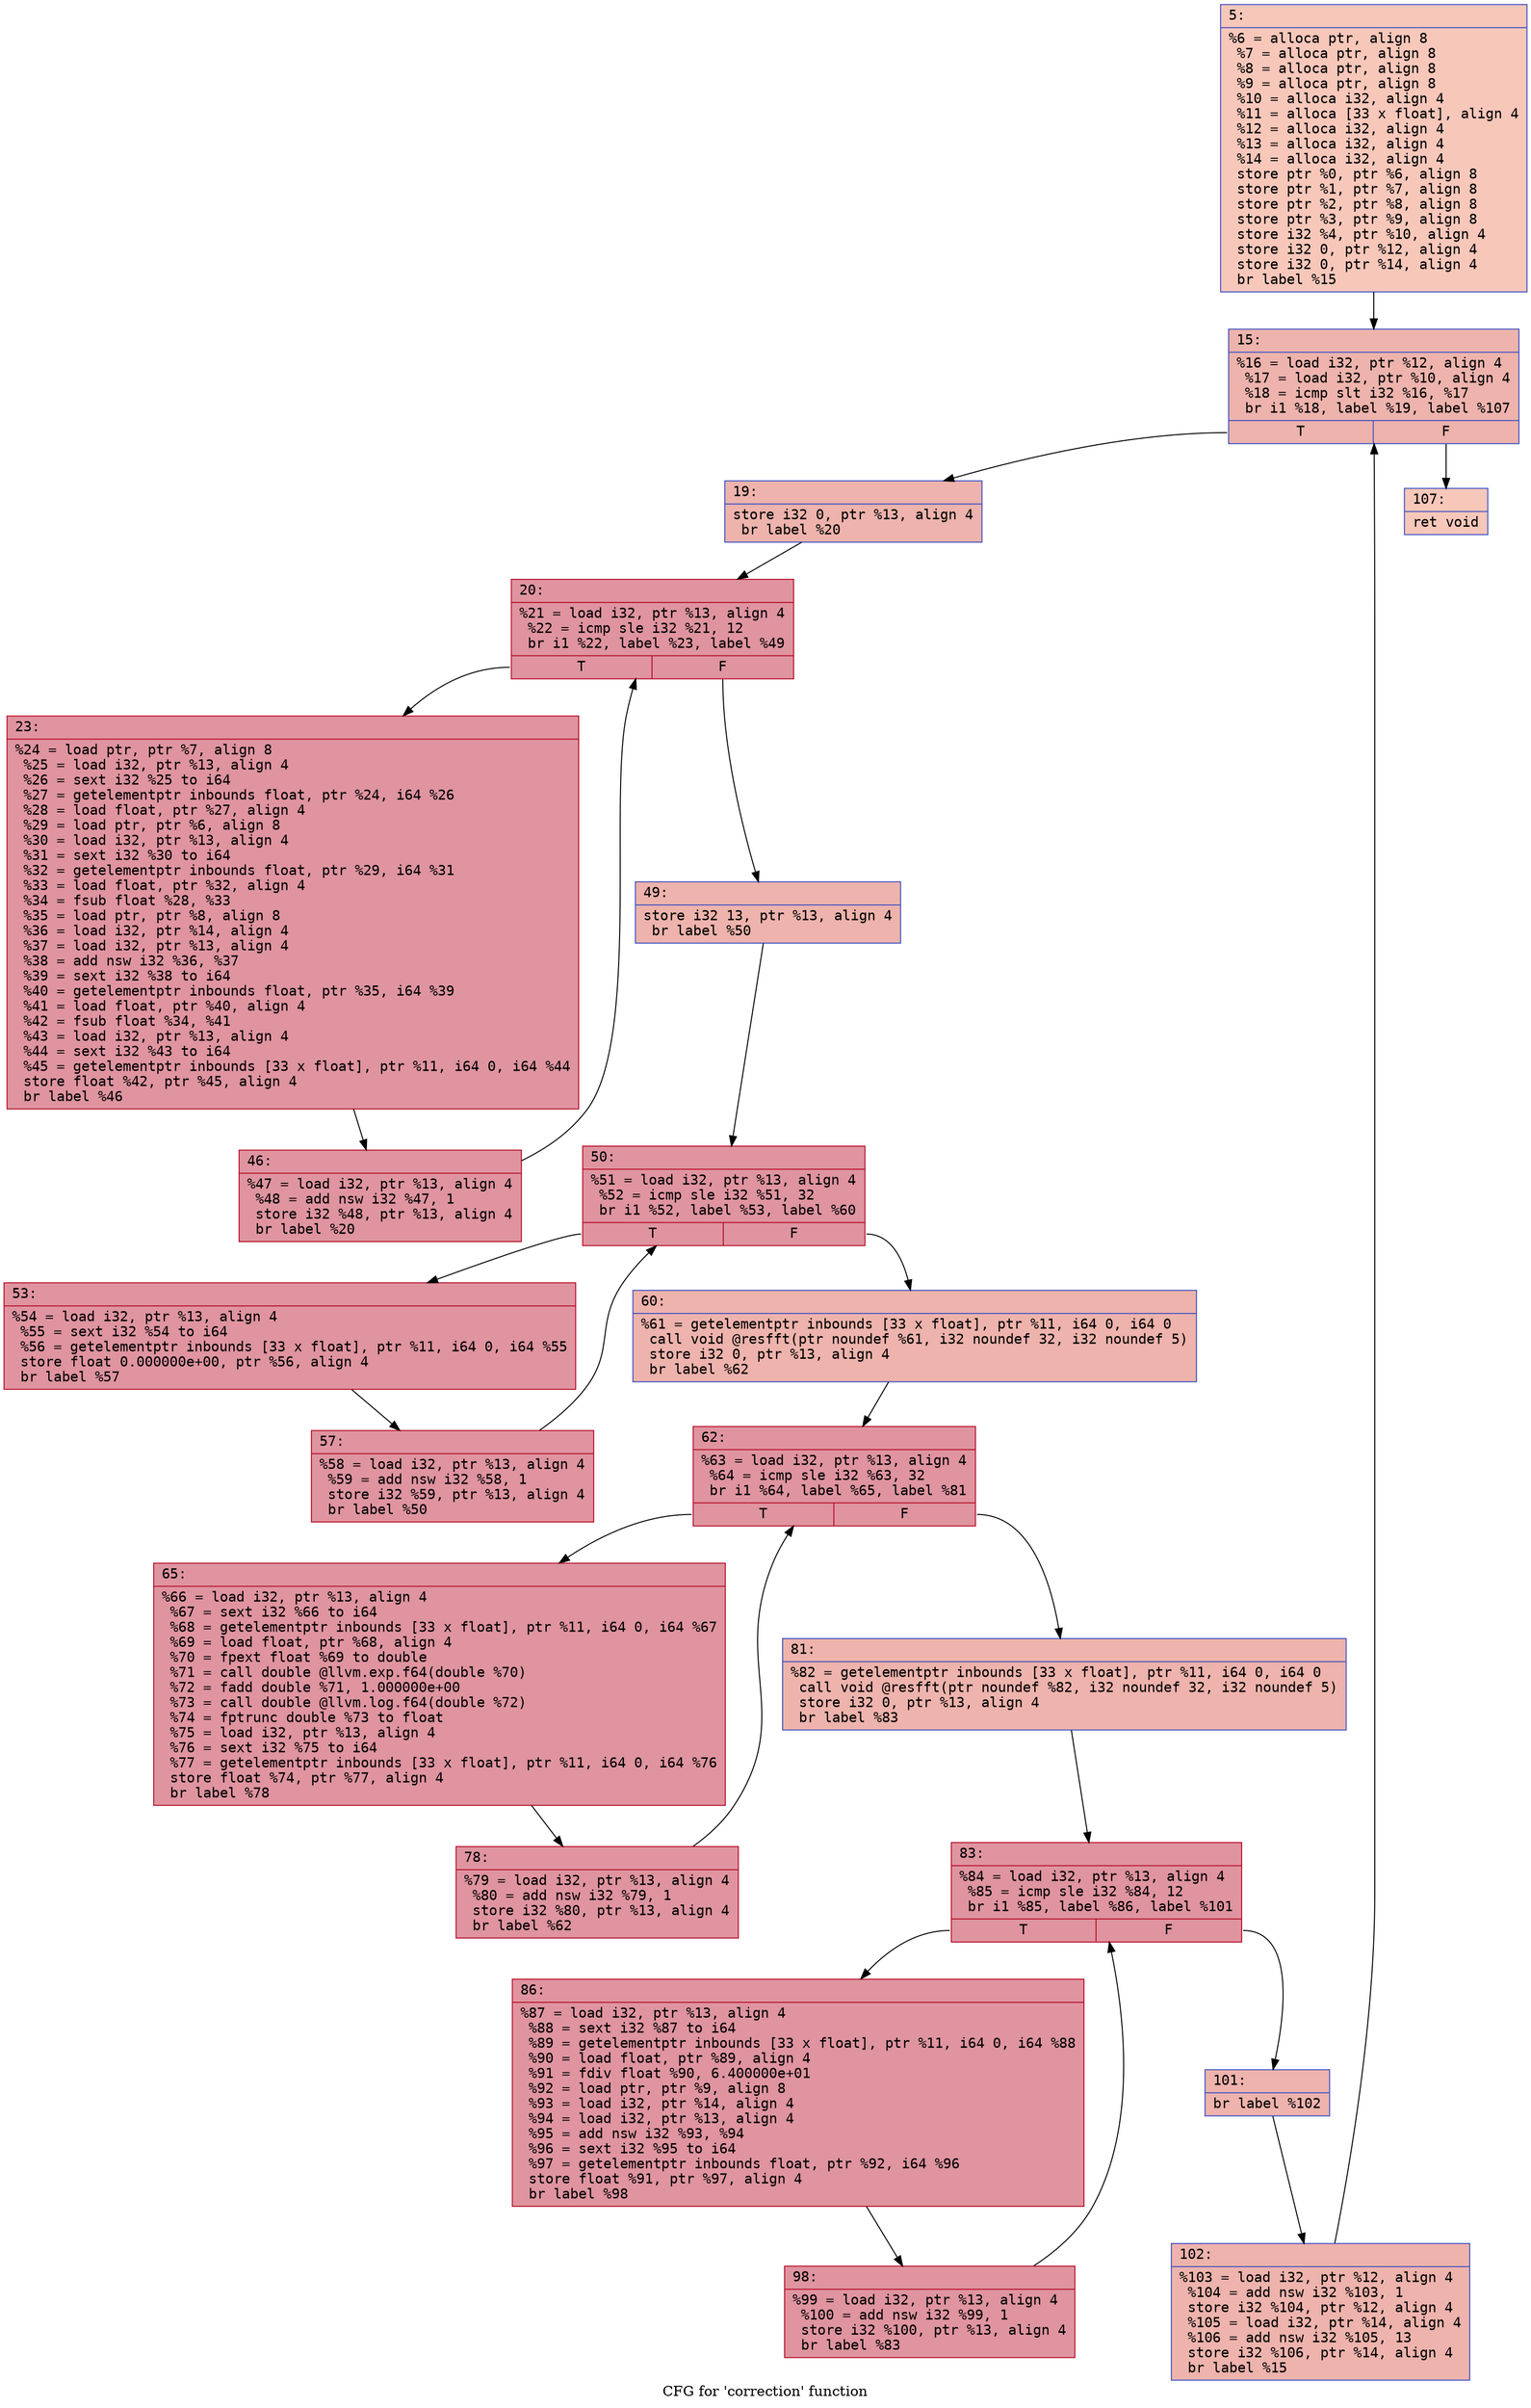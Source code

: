 digraph "CFG for 'correction' function" {
	label="CFG for 'correction' function";

	Node0x600002e7b2a0 [shape=record,color="#3d50c3ff", style=filled, fillcolor="#ec7f6370" fontname="Courier",label="{5:\l|  %6 = alloca ptr, align 8\l  %7 = alloca ptr, align 8\l  %8 = alloca ptr, align 8\l  %9 = alloca ptr, align 8\l  %10 = alloca i32, align 4\l  %11 = alloca [33 x float], align 4\l  %12 = alloca i32, align 4\l  %13 = alloca i32, align 4\l  %14 = alloca i32, align 4\l  store ptr %0, ptr %6, align 8\l  store ptr %1, ptr %7, align 8\l  store ptr %2, ptr %8, align 8\l  store ptr %3, ptr %9, align 8\l  store i32 %4, ptr %10, align 4\l  store i32 0, ptr %12, align 4\l  store i32 0, ptr %14, align 4\l  br label %15\l}"];
	Node0x600002e7b2a0 -> Node0x600002e7b2f0[tooltip="5 -> 15\nProbability 100.00%" ];
	Node0x600002e7b2f0 [shape=record,color="#3d50c3ff", style=filled, fillcolor="#d6524470" fontname="Courier",label="{15:\l|  %16 = load i32, ptr %12, align 4\l  %17 = load i32, ptr %10, align 4\l  %18 = icmp slt i32 %16, %17\l  br i1 %18, label %19, label %107\l|{<s0>T|<s1>F}}"];
	Node0x600002e7b2f0:s0 -> Node0x600002e7b340[tooltip="15 -> 19\nProbability 96.88%" ];
	Node0x600002e7b2f0:s1 -> Node0x600002e7b8e0[tooltip="15 -> 107\nProbability 3.12%" ];
	Node0x600002e7b340 [shape=record,color="#3d50c3ff", style=filled, fillcolor="#d6524470" fontname="Courier",label="{19:\l|  store i32 0, ptr %13, align 4\l  br label %20\l}"];
	Node0x600002e7b340 -> Node0x600002e7b390[tooltip="19 -> 20\nProbability 100.00%" ];
	Node0x600002e7b390 [shape=record,color="#b70d28ff", style=filled, fillcolor="#b70d2870" fontname="Courier",label="{20:\l|  %21 = load i32, ptr %13, align 4\l  %22 = icmp sle i32 %21, 12\l  br i1 %22, label %23, label %49\l|{<s0>T|<s1>F}}"];
	Node0x600002e7b390:s0 -> Node0x600002e7b3e0[tooltip="20 -> 23\nProbability 96.88%" ];
	Node0x600002e7b390:s1 -> Node0x600002e7b480[tooltip="20 -> 49\nProbability 3.12%" ];
	Node0x600002e7b3e0 [shape=record,color="#b70d28ff", style=filled, fillcolor="#b70d2870" fontname="Courier",label="{23:\l|  %24 = load ptr, ptr %7, align 8\l  %25 = load i32, ptr %13, align 4\l  %26 = sext i32 %25 to i64\l  %27 = getelementptr inbounds float, ptr %24, i64 %26\l  %28 = load float, ptr %27, align 4\l  %29 = load ptr, ptr %6, align 8\l  %30 = load i32, ptr %13, align 4\l  %31 = sext i32 %30 to i64\l  %32 = getelementptr inbounds float, ptr %29, i64 %31\l  %33 = load float, ptr %32, align 4\l  %34 = fsub float %28, %33\l  %35 = load ptr, ptr %8, align 8\l  %36 = load i32, ptr %14, align 4\l  %37 = load i32, ptr %13, align 4\l  %38 = add nsw i32 %36, %37\l  %39 = sext i32 %38 to i64\l  %40 = getelementptr inbounds float, ptr %35, i64 %39\l  %41 = load float, ptr %40, align 4\l  %42 = fsub float %34, %41\l  %43 = load i32, ptr %13, align 4\l  %44 = sext i32 %43 to i64\l  %45 = getelementptr inbounds [33 x float], ptr %11, i64 0, i64 %44\l  store float %42, ptr %45, align 4\l  br label %46\l}"];
	Node0x600002e7b3e0 -> Node0x600002e7b430[tooltip="23 -> 46\nProbability 100.00%" ];
	Node0x600002e7b430 [shape=record,color="#b70d28ff", style=filled, fillcolor="#b70d2870" fontname="Courier",label="{46:\l|  %47 = load i32, ptr %13, align 4\l  %48 = add nsw i32 %47, 1\l  store i32 %48, ptr %13, align 4\l  br label %20\l}"];
	Node0x600002e7b430 -> Node0x600002e7b390[tooltip="46 -> 20\nProbability 100.00%" ];
	Node0x600002e7b480 [shape=record,color="#3d50c3ff", style=filled, fillcolor="#d6524470" fontname="Courier",label="{49:\l|  store i32 13, ptr %13, align 4\l  br label %50\l}"];
	Node0x600002e7b480 -> Node0x600002e7b4d0[tooltip="49 -> 50\nProbability 100.00%" ];
	Node0x600002e7b4d0 [shape=record,color="#b70d28ff", style=filled, fillcolor="#b70d2870" fontname="Courier",label="{50:\l|  %51 = load i32, ptr %13, align 4\l  %52 = icmp sle i32 %51, 32\l  br i1 %52, label %53, label %60\l|{<s0>T|<s1>F}}"];
	Node0x600002e7b4d0:s0 -> Node0x600002e7b520[tooltip="50 -> 53\nProbability 96.88%" ];
	Node0x600002e7b4d0:s1 -> Node0x600002e7b5c0[tooltip="50 -> 60\nProbability 3.12%" ];
	Node0x600002e7b520 [shape=record,color="#b70d28ff", style=filled, fillcolor="#b70d2870" fontname="Courier",label="{53:\l|  %54 = load i32, ptr %13, align 4\l  %55 = sext i32 %54 to i64\l  %56 = getelementptr inbounds [33 x float], ptr %11, i64 0, i64 %55\l  store float 0.000000e+00, ptr %56, align 4\l  br label %57\l}"];
	Node0x600002e7b520 -> Node0x600002e7b570[tooltip="53 -> 57\nProbability 100.00%" ];
	Node0x600002e7b570 [shape=record,color="#b70d28ff", style=filled, fillcolor="#b70d2870" fontname="Courier",label="{57:\l|  %58 = load i32, ptr %13, align 4\l  %59 = add nsw i32 %58, 1\l  store i32 %59, ptr %13, align 4\l  br label %50\l}"];
	Node0x600002e7b570 -> Node0x600002e7b4d0[tooltip="57 -> 50\nProbability 100.00%" ];
	Node0x600002e7b5c0 [shape=record,color="#3d50c3ff", style=filled, fillcolor="#d6524470" fontname="Courier",label="{60:\l|  %61 = getelementptr inbounds [33 x float], ptr %11, i64 0, i64 0\l  call void @resfft(ptr noundef %61, i32 noundef 32, i32 noundef 5)\l  store i32 0, ptr %13, align 4\l  br label %62\l}"];
	Node0x600002e7b5c0 -> Node0x600002e7b610[tooltip="60 -> 62\nProbability 100.00%" ];
	Node0x600002e7b610 [shape=record,color="#b70d28ff", style=filled, fillcolor="#b70d2870" fontname="Courier",label="{62:\l|  %63 = load i32, ptr %13, align 4\l  %64 = icmp sle i32 %63, 32\l  br i1 %64, label %65, label %81\l|{<s0>T|<s1>F}}"];
	Node0x600002e7b610:s0 -> Node0x600002e7b660[tooltip="62 -> 65\nProbability 96.88%" ];
	Node0x600002e7b610:s1 -> Node0x600002e7b700[tooltip="62 -> 81\nProbability 3.12%" ];
	Node0x600002e7b660 [shape=record,color="#b70d28ff", style=filled, fillcolor="#b70d2870" fontname="Courier",label="{65:\l|  %66 = load i32, ptr %13, align 4\l  %67 = sext i32 %66 to i64\l  %68 = getelementptr inbounds [33 x float], ptr %11, i64 0, i64 %67\l  %69 = load float, ptr %68, align 4\l  %70 = fpext float %69 to double\l  %71 = call double @llvm.exp.f64(double %70)\l  %72 = fadd double %71, 1.000000e+00\l  %73 = call double @llvm.log.f64(double %72)\l  %74 = fptrunc double %73 to float\l  %75 = load i32, ptr %13, align 4\l  %76 = sext i32 %75 to i64\l  %77 = getelementptr inbounds [33 x float], ptr %11, i64 0, i64 %76\l  store float %74, ptr %77, align 4\l  br label %78\l}"];
	Node0x600002e7b660 -> Node0x600002e7b6b0[tooltip="65 -> 78\nProbability 100.00%" ];
	Node0x600002e7b6b0 [shape=record,color="#b70d28ff", style=filled, fillcolor="#b70d2870" fontname="Courier",label="{78:\l|  %79 = load i32, ptr %13, align 4\l  %80 = add nsw i32 %79, 1\l  store i32 %80, ptr %13, align 4\l  br label %62\l}"];
	Node0x600002e7b6b0 -> Node0x600002e7b610[tooltip="78 -> 62\nProbability 100.00%" ];
	Node0x600002e7b700 [shape=record,color="#3d50c3ff", style=filled, fillcolor="#d6524470" fontname="Courier",label="{81:\l|  %82 = getelementptr inbounds [33 x float], ptr %11, i64 0, i64 0\l  call void @resfft(ptr noundef %82, i32 noundef 32, i32 noundef 5)\l  store i32 0, ptr %13, align 4\l  br label %83\l}"];
	Node0x600002e7b700 -> Node0x600002e7b750[tooltip="81 -> 83\nProbability 100.00%" ];
	Node0x600002e7b750 [shape=record,color="#b70d28ff", style=filled, fillcolor="#b70d2870" fontname="Courier",label="{83:\l|  %84 = load i32, ptr %13, align 4\l  %85 = icmp sle i32 %84, 12\l  br i1 %85, label %86, label %101\l|{<s0>T|<s1>F}}"];
	Node0x600002e7b750:s0 -> Node0x600002e7b7a0[tooltip="83 -> 86\nProbability 96.88%" ];
	Node0x600002e7b750:s1 -> Node0x600002e7b840[tooltip="83 -> 101\nProbability 3.12%" ];
	Node0x600002e7b7a0 [shape=record,color="#b70d28ff", style=filled, fillcolor="#b70d2870" fontname="Courier",label="{86:\l|  %87 = load i32, ptr %13, align 4\l  %88 = sext i32 %87 to i64\l  %89 = getelementptr inbounds [33 x float], ptr %11, i64 0, i64 %88\l  %90 = load float, ptr %89, align 4\l  %91 = fdiv float %90, 6.400000e+01\l  %92 = load ptr, ptr %9, align 8\l  %93 = load i32, ptr %14, align 4\l  %94 = load i32, ptr %13, align 4\l  %95 = add nsw i32 %93, %94\l  %96 = sext i32 %95 to i64\l  %97 = getelementptr inbounds float, ptr %92, i64 %96\l  store float %91, ptr %97, align 4\l  br label %98\l}"];
	Node0x600002e7b7a0 -> Node0x600002e7b7f0[tooltip="86 -> 98\nProbability 100.00%" ];
	Node0x600002e7b7f0 [shape=record,color="#b70d28ff", style=filled, fillcolor="#b70d2870" fontname="Courier",label="{98:\l|  %99 = load i32, ptr %13, align 4\l  %100 = add nsw i32 %99, 1\l  store i32 %100, ptr %13, align 4\l  br label %83\l}"];
	Node0x600002e7b7f0 -> Node0x600002e7b750[tooltip="98 -> 83\nProbability 100.00%" ];
	Node0x600002e7b840 [shape=record,color="#3d50c3ff", style=filled, fillcolor="#d6524470" fontname="Courier",label="{101:\l|  br label %102\l}"];
	Node0x600002e7b840 -> Node0x600002e7b890[tooltip="101 -> 102\nProbability 100.00%" ];
	Node0x600002e7b890 [shape=record,color="#3d50c3ff", style=filled, fillcolor="#d6524470" fontname="Courier",label="{102:\l|  %103 = load i32, ptr %12, align 4\l  %104 = add nsw i32 %103, 1\l  store i32 %104, ptr %12, align 4\l  %105 = load i32, ptr %14, align 4\l  %106 = add nsw i32 %105, 13\l  store i32 %106, ptr %14, align 4\l  br label %15\l}"];
	Node0x600002e7b890 -> Node0x600002e7b2f0[tooltip="102 -> 15\nProbability 100.00%" ];
	Node0x600002e7b8e0 [shape=record,color="#3d50c3ff", style=filled, fillcolor="#ec7f6370" fontname="Courier",label="{107:\l|  ret void\l}"];
}
